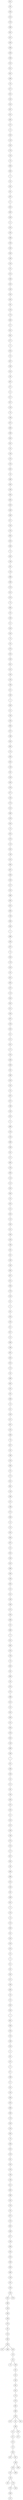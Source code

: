 graph G {
"456";
"392";
"14";
"391";
"163";
"377";
"182";
"120";
"264";
"74";
"245";
"49";
"440";
"73";
"52";
"54";
"173";
"84";
"112";
"189";
"108";
"186";
"0";
"232";
"296";
"449";
"492";
"458";
"255";
"495";
"80";
"283";
"128";
"146";
"214";
"325";
"423";
"61";
"445";
"132";
"348";
"37";
"139";
"10";
"491";
"151";
"354";
"53";
"251";
"366";
"411";
"311";
"76";
"417";
"65";
"476";
"339";
"435";
"263";
"38";
"300";
"192";
"363";
"99";
"276";
"30";
"333";
"47";
"31";
"18";
"286";
"204";
"169";
"396";
"293";
"260";
"359";
"330";
"322";
"292";
"365";
"15";
"355";
"465";
"32";
"371";
"436";
"407";
"243";
"233";
"429";
"443";
"244";
"119";
"418";
"464";
"343";
"302";
"114";
"346";
"148";
"412";
"185";
"248";
"2";
"295";
"205";
"113";
"91";
"234";
"23";
"393";
"105";
"284";
"265";
"370";
"309";
"5";
"92";
"149";
"266";
"40";
"256";
"250";
"352";
"131";
"45";
"78";
"242";
"213";
"89";
"427";
"221";
"77";
"168";
"126";
"482";
"432";
"274";
"473";
"252";
"156";
"90";
"48";
"367";
"297";
"249";
"483";
"19";
"468";
"254";
"98";
"24";
"257";
"83";
"313";
"277";
"109";
"467";
"227";
"236";
"271";
"160";
"270";
"307";
"41";
"64";
"181";
"72";
"153";
"174";
"387";
"395";
"122";
"280";
"470";
"207";
"134";
"383";
"275";
"218";
"402";
"403";
"133";
"481";
"253";
"216";
"50";
"147";
"372";
"59";
"188";
"75";
"496";
"342";
"373";
"145";
"425";
"323";
"460";
"362";
"247";
"162";
"161";
"21";
"4";
"431";
"29";
"441";
"158";
"28";
"450";
"11";
"329";
"344";
"401";
"39";
"175";
"191";
"287";
"208";
"57";
"341";
"1";
"469";
"334";
"106";
"116";
"422";
"20";
"238";
"326";
"94";
"34";
"230";
"222";
"220";
"199";
"356";
"79";
"279";
"7";
"202";
"400";
"290";
"404";
"324";
"225";
"62";
"118";
"479";
"87";
"240";
"259";
"9";
"438";
"335";
"55";
"272";
"303";
"144";
"8";
"347";
"475";
"399";
"394";
"269";
"267";
"180";
"416";
"130";
"314";
"376";
"104";
"474";
"478";
"219";
"215";
"3";
"110";
"285";
"358";
"228";
"374";
"235";
"353";
"124";
"178";
"453";
"46";
"195";
"127";
"71";
"434";
"480";
"498";
"351";
"155";
"16";
"51";
"447";
"444";
"315";
"360";
"68";
"410";
"424";
"398";
"141";
"97";
"17";
"268";
"67";
"385";
"231";
"211";
"197";
"212";
"437";
"81";
"349";
"415";
"194";
"426";
"164";
"56";
"278";
"224";
"183";
"172";
"336";
"170";
"166";
"471";
"201";
"193";
"375";
"229";
"379";
"85";
"484";
"198";
"102";
"414";
"103";
"140";
"42";
"378";
"408";
"388";
"95";
"433";
"157";
"384";
"176";
"36";
"69";
"369";
"241";
"159";
"121";
"43";
"327";
"63";
"368";
"316";
"33";
"200";
"466";
"226";
"455";
"125";
"312";
"111";
"380";
"196";
"462";
"405";
"117";
"446";
"206";
"129";
"152";
"337";
"397";
"150";
"361";
"58";
"308";
"86";
"448";
"319";
"70";
"237";
"107";
"490";
"413";
"386";
"487";
"493";
"289";
"291";
"328";
"364";
"203";
"13";
"318";
"288";
"88";
"261";
"381";
"320";
"100";
"171";
"44";
"35";
"82";
"442";
"454";
"138";
"299";
"22";
"461";
"409";
"489";
"217";
"184";
"494";
"258";
"239";
"452";
"357";
"345";
"177";
"428";
"486";
"209";
"485";
"304";
"421";
"154";
"338";
"96";
"340";
"390";
"317";
"382";
"389";
"499";
"331";
"310";
"142";
"6";
"25";
"60";
"143";
"406";
"451";
"273";
"93";
"187";
"223";
"26";
"123";
"294";
"115";
"167";
"210";
"306";
"165";
"497";
"27";
"301";
"246";
"332";
"419";
"179";
"66";
"137";
"350";
"305";
"472";
"101";
"321";
"459";
"477";
"190";
"420";
"463";
"439";
"488";
"12";
"457";
"282";
"135";
"430";
"298";
"136";
"281";
"262";
    "474" -- "73";
    "281" -- "421";
    "183" -- "385";
    "309" -- "196";
    "483" -- "268";
    "298" -- "239";
    "176" -- "123";
    "259" -- "204";
    "313" -- "38";
    "380" -- "444";
    "340" -- "414";
    "417" -- "261";
    "458" -- "250";
    "38" -- "487";
    "400" -- "238";
    "385" -- "237";
    "4" -- "84";
    "376" -- "386";
    "120" -- "79";
    "133" -- "383";
    "87" -- "296";
    "351" -- "86";
    "392" -- "433";
    "21" -- "217";
    "209" -- "393";
    "161" -- "65";
    "68" -- "288";
    "255" -- "364";
    "223" -- "339";
    "449" -- "67";
    "40" -- "451";
    "242" -- "319";
    "26" -- "53";
    "355" -- "184";
    "8" -- "82";
    "28" -- "417";
    "326" -- "269";
    "237" -- "186";
    "310" -- "472";
    "55" -- "314";
    "69" -- "95";
    "238" -- "484";
    "388" -- "290";
    "393" -- "26";
    "267" -- "247";
    "125" -- "189";
    "287" -- "42";
    "173" -- "464";
    "307" -- "248";
    "264" -- "278";
    "116" -- "246";
    "343" -- "345";
    "346" -- "435";
    "63" -- "101";
    "270" -- "312";
    "200" -- "397";
    "11" -- "232";
    "467" -- "458";
    "218" -- "173";
    "132" -- "402";
    "156" -- "380";
    "439" -- "68";
    "222" -- "245";
    "234" -- "1";
    "91" -- "337";
    "304" -- "316";
    "90" -- "203";
    "401" -- "412";
    "295" -- "78";
    "430" -- "479";
    "118" -- "396";
    "378" -- "108";
    "258" -- "373";
    "451" -- "492";
    "58" -- "327";
    "320" -- "119";
    "423" -- "388";
    "371" -- "431";
    "368" -- "283";
    "308" -- "459";
    "220" -- "126";
    "272" -- "284";
    "440" -- "308";
    "179" -- "410";
    "336" -- "94";
    "487" -- "97";
    "316" -- "342";
    "73" -- "395";
    "170" -- "329";
    "433" -- "456";
    "47" -- "465";
    "328" -- "401";
    "345" -- "129";
    "480" -- "156";
    "361" -- "447";
    "432" -- "121";
    "89" -- "306";
    "117" -- "427";
    "284" -- "15";
    "52" -- "4";
    "193" -- "31";
    "142" -- "20";
    "235" -- "424";
    "165" -- "281";
    "114" -- "112";
    "186" -- "434";
    "84" -- "324";
    "395" -- "56";
    "240" -- "323";
    "253" -- "176";
    "442" -- "322";
    "422" -- "480";
    "128" -- "191";
    "333" -- "138";
    "228" -- "353";
    "169" -- "272";
    "256" -- "44";
    "13" -- "352";
    "497" -- "230";
    "159" -- "496";
    "472" -- "109";
    "268" -- "404";
    "456" -- "72";
    "464" -- "57";
    "229" -- "430";
    "460" -- "219";
    "150" -- "168";
    "370" -- "205";
    "110" -- "333";
    "367" -- "102";
    "131" -- "241";
    "14" -- "122";
    "441" -- "391";
    "251" -- "264";
    "260" -- "170";
    "23" -- "202";
    "139" -- "80";
    "5" -- "429";
    "468" -- "400";
    "180" -- "134";
    "119" -- "253";
    "81" -- "60";
    "232" -- "195";
    "105" -- "405";
    "195" -- "298";
    "154" -- "295";
    "126" -- "16";
    "296" -- "37";
    "452" -- "493";
    "431" -- "177";
    "104" -- "350";
    "486" -- "208";
    "134" -- "55";
    "108" -- "146";
    "86" -- "340";
    "208" -- "301";
    "25" -- "497";
    "359" -- "180";
    "391" -- "277";
    "217" -- "357";
    "427" -- "282";
    "254" -- "446";
    "138" -- "413";
    "305" -- "326";
    "277" -- "6";
    "394" -- "287";
    "312" -- "474";
    "16" -- "455";
    "303" -- "141";
    "465" -- "133";
    "342" -- "159";
    "353" -- "61";
    "27" -- "452";
    "19" -- "494";
    "233" -- "151";
    "290" -- "236";
    "72" -- "425";
    "215" -- "117";
    "29" -- "468";
    "285" -- "422";
    "2" -- "368";
    "344" -- "13";
    "135" -- "392";
    "446" -- "439";
    "94" -- "47";
    "97" -- "21";
    "412" -- "163";
    "477" -- "143";
    "34" -- "149";
    "418" -- "166";
    "399" -- "260";
    "71" -- "460";
    "335" -- "234";
    "163" -- "150";
    "448" -- "449";
    "115" -- "293";
    "185" -- "359";
    "323" -- "390";
    "377" -- "158";
    "211" -- "212";
    "145" -- "294";
    "387" -- "331";
    "33" -- "171";
    "82" -- "107";
    "375" -- "71";
    "499" -- "285";
    "113" -- "454";
    "398" -- "222";
    "291" -- "34";
    "311" -- "200";
    "362" -- "486";
    "329" -- "154";
    "366" -- "415";
    "122" -- "263";
    "381" -- "116";
    "306" -- "10";
    "365" -- "131";
    "386" -- "361";
    "322" -- "172";
    "202" -- "394";
    "288" -- "318";
    "482" -- "157";
    "414" -- "376";
    "321" -- "461";
    "426" -- "11";
    "35" -- "206";
    "492" -- "167";
    "80" -- "118";
    "249" -- "348";
    "168" -- "62";
    "56" -- "193";
    "129" -- "99";
    "496" -- "199";
    "319" -- "315";
    "127" -- "225";
    "396" -- "299";
    "434" -- "382";
    "265" -- "457";
    "189" -- "224";
    "85" -- "266";
    "213" -- "489";
    "498" -- "462";
    "318" -- "142";
    "167" -- "113";
    "224" -- "8";
    "338" -- "252";
    "67" -- "216";
    "175" -- "343";
    "410" -- "40";
    "75" -- "59";
    "429" -- "41";
    "493" -- "426";
    "42" -- "355";
    "406" -- "28";
    "151" -- "144";
    "479" -- "477";
    "198" -- "153";
    "62" -- "160";
    "331" -- "482";
    "286" -- "182";
    "204" -- "453";
    "50" -- "161";
    "57" -- "441";
    "246" -- "147";
    "216" -- "135";
    "358" -- "243";
    "348" -- "372";
    "424" -- "387";
    "374" -- "273";
    "149" -- "152";
    "250" -- "127";
    "7" -- "85";
    "96" -- "218";
    "41" -- "130";
    "99" -- "229";
    "383" -- "114";
    "490" -- "398";
    "299" -- "270";
    "3" -- "50";
    "292" -- "407";
    "54" -- "432";
    "275" -- "215";
    "409" -- "341";
    "354" -- "25";
    "274" -- "213";
    "420" -- "448";
    "10" -- "92";
    "478" -- "344";
    "44" -- "271";
    "481" -- "349";
    "9" -- "124";
    "364" -- "54";
    "177" -- "254";
    "461" -- "406";
    "462" -- "181";
    "471" -- "209";
    "208" -- "35";
    "325" -- "476";
    "22" -- "309";
    "39" -- "374";
    "98" -- "194";
    "143" -- "274";
    "466" -- "77";
    "111" -- "211";
    "32" -- "0";
    "1" -- "481";
    "363" -- "3";
    "455" -- "66";
    "201" -- "381";
    "470" -- "110";
    "77" -- "231";
    "6" -- "354";
    "59" -- "370";
    "372" -- "330";
    "360" -- "467";
    "227" -- "367";
    "435" -- "259";
    "184" -- "423";
    "252" -- "321";
    "210" -- "52";
    "278" -- "210";
    "495" -- "286";
    "196" -- "491";
    "225" -- "499";
    "162" -- "91";
    "124" -- "14";
    "408" -- "76";
    "473" -- "362";
    "130" -- "183";
    "194" -- "450";
    "88" -- "409";
    "206" -- "111";
    "236" -- "365";
    "463" -- "220";
    "243" -- "223";
    "297" -- "27";
    "469" -- "128";
    "233" -- "436";
    "51" -- "310";
    "241" -- "249";
    "488" -- "336";
    "266" -- "256";
    "405" -- "29";
    "491" -- "442";
    "74" -- "334";
    "347" -- "483";
    "144" -- "178";
    "230" -- "313";
    "263" -- "83";
    "356" -- "418";
    "289" -- "325";
    "174" -- "473";
    "152" -- "105";
    "447" -- "440";
    "373" -- "93";
    "166" -- "69";
    "326" -- "416";
    "203" -- "378";
    "46" -- "198";
    "300" -- "469";
    "178" -- "140";
    "36" -- "498";
    "450" -- "197";
    "438" -- "377";
    "106" -- "347";
    "155" -- "488";
    "415" -- "43";
    "214" -- "305";
    "221" -- "356";
    "334" -- "179";
    "205" -- "328";
    "103" -- "375";
    "327" -- "132";
    "78" -- "289";
    "109" -- "148";
    "315" -- "32";
    "326" -- "257";
    "314" -- "346";
    "12" -- "320";
    "459" -- "338";
    "494" -- "363";
    "231" -- "463";
    "382" -- "175";
    "390" -- "104";
    "191" -- "226";
    "136" -- "63";
    "397" -- "228";
    "428" -- "227";
    "369" -- "137";
    "190" -- "100";
    "197" -- "192";
    "92" -- "428";
    "389" -- "30";
    "302" -- "311";
    "453" -- "96";
    "226" -- "240";
    "181" -- "89";
    "443" -- "399";
    "158" -- "358";
    "30" -- "466";
    "245" -- "88";
    "337" -- "22";
    "146" -- "411";
    "294" -- "443";
    "107" -- "17";
    "66" -- "384";
    "445" -- "115";
    "280" -- "33";
    "20" -- "267";
    "95" -- "190";
    "100" -- "265";
    "419" -- "244";
    "192" -- "51";
    "476" -- "90";
    "65" -- "297";
    "141" -- "304";
    "413" -- "360";
    "157" -- "12";
    "411" -- "495";
    "240" -- "279";
    "43" -- "332";
    "332" -- "303";
    "244" -- "75";
    "404" -- "291";
    "76" -- "437";
    "384" -- "39";
    "45" -- "70";
    "283" -- "207";
    "292" -- "307";
    "93" -- "214";
    "271" -- "98";
    "425" -- "139";
    "247" -- "188";
    "121" -- "445";
    "293" -- "221";
    "147" -- "169";
    "17" -- "87";
    "352" -- "470";
    "324" -- "162";
    "208" -- "475";
    "402" -- "438";
    "15" -- "23";
    "273" -- "366";
    "207" -- "74";
    "379" -- "369";
    "421" -- "174";
    "160" -- "5";
    "102" -- "408";
    "31" -- "419";
    "339" -- "300";
    "457" -- "251";
    "282" -- "49";
    "341" -- "9";
    "330" -- "389";
    "444" -- "2";
    "61" -- "371";
    "153" -- "280";
    "60" -- "262";
    "485" -- "420";
    "79" -- "106";
    "101" -- "165";
    "212" -- "24";
    "261" -- "235";
    "199" -- "7";
    "182" -- "276";
    "489" -- "478";
    "219" -- "155";
    "112" -- "255";
    "187" -- "317";
    "171" -- "201";
    "437" -- "46";
    "148" -- "275";
    "37" -- "64";
    "188" -- "103";
    "172" -- "36";
    "123" -- "19";
    "484" -- "485";
    "206" -- "187";
    "64" -- "145";
    "24" -- "292";
    "357" -- "120";
    "53" -- "335";
    "248" -- "233";
    "248" -- "403";
    "144" -- "48";
    "239" -- "185";
    "276" -- "58";
    "178" -- "379";
    "0" -- "81";
    "349" -- "164";
    "454" -- "302";
    "18" -- "45";
    "262" -- "471";
    "350" -- "258";
    "416" -- "18";
    "45" -- "136";
    "164" -- "125";
    "83" -- "242";
    "49" -- "490";
}
